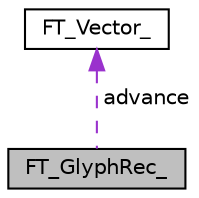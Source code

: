 digraph "FT_GlyphRec_"
{
  edge [fontname="Helvetica",fontsize="10",labelfontname="Helvetica",labelfontsize="10"];
  node [fontname="Helvetica",fontsize="10",shape=record];
  Node1 [label="FT_GlyphRec_",height=0.2,width=0.4,color="black", fillcolor="grey75", style="filled", fontcolor="black"];
  Node2 -> Node1 [dir="back",color="darkorchid3",fontsize="10",style="dashed",label=" advance" ,fontname="Helvetica"];
  Node2 [label="FT_Vector_",height=0.2,width=0.4,color="black", fillcolor="white", style="filled",URL="$struct_f_t___vector__.html"];
}

